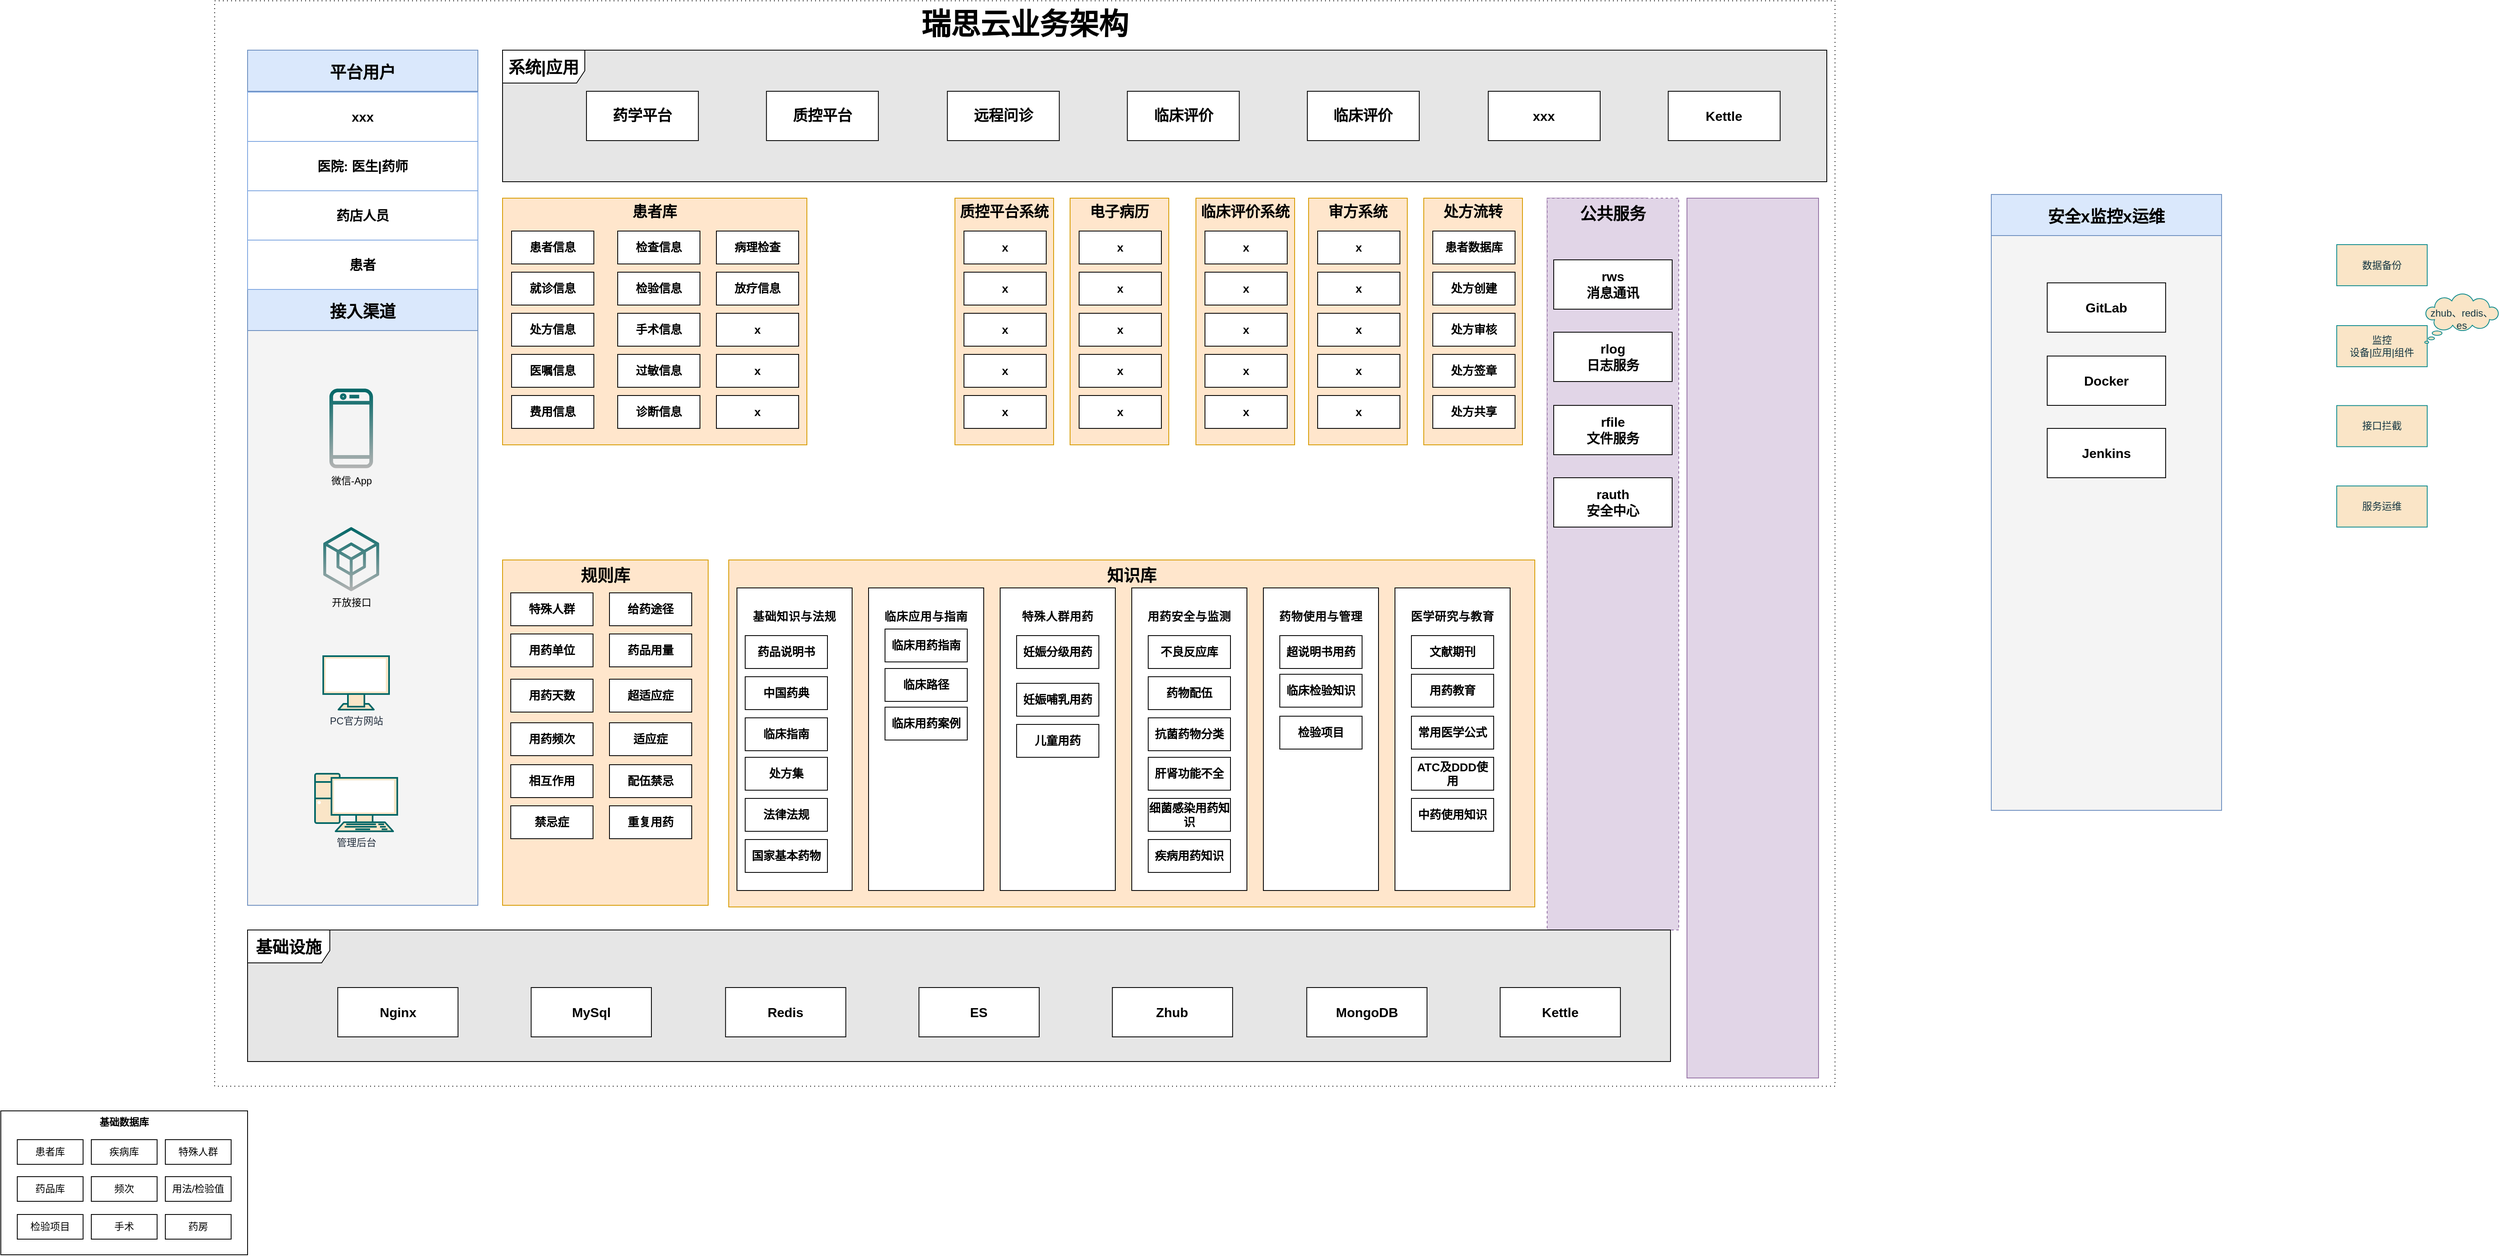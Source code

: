 <mxfile version="24.7.7">
  <diagram name="第 1 页" id="gpIHLKLEVWWJSvzPu31k">
    <mxGraphModel dx="2312" dy="768" grid="1" gridSize="10" guides="1" tooltips="1" connect="1" arrows="1" fold="1" page="1" pageScale="1" pageWidth="827" pageHeight="1169" math="0" shadow="0">
      <root>
        <mxCell id="0" />
        <mxCell id="1" parent="0" />
        <mxCell id="3K_oNV2d-IeETJ5J5liT-1" value="瑞思云业务架构" style="whiteSpace=wrap;html=1;fontSize=36;verticalAlign=top;dashed=1;dashPattern=1 4;fontStyle=1" parent="1" vertex="1">
          <mxGeometry x="-180" y="210" width="1970" height="1320" as="geometry" />
        </mxCell>
        <UserObject label="接入渠道" link="https://baidu.com" id="7oQJ4bdG35kOt4FpmPfC-34">
          <mxCell style="swimlane;fontSize=20;align=center;swimlaneFillColor=#f4f4f4;fillColor=#dae8fc;collapsible=0;startSize=50;strokeColor=#6c8ebf;fontStyle=1;container=0;" parent="1" vertex="1">
            <mxGeometry x="-140" y="561" width="280" height="749" as="geometry" />
          </mxCell>
        </UserObject>
        <mxCell id="7oQJ4bdG35kOt4FpmPfC-38" value="&lt;span style=&quot;color: rgb(35 , 47 , 62)&quot;&gt;管理后台&lt;/span&gt;" style="verticalAlign=top;verticalLabelPosition=bottom;labelPosition=center;align=center;html=1;outlineConnect=0;fillColor=#FAE5C7;strokeColor=#006666;gradientDirection=north;strokeWidth=2;shape=mxgraph.networks.pc;fontColor=#143642;" parent="7oQJ4bdG35kOt4FpmPfC-34" vertex="1">
          <mxGeometry x="82" y="589" width="100" height="70" as="geometry" />
        </mxCell>
        <mxCell id="7oQJ4bdG35kOt4FpmPfC-37" value="&lt;span style=&quot;color: rgb(35 , 47 , 62)&quot;&gt;PC官方网站&lt;/span&gt;" style="verticalAlign=top;verticalLabelPosition=bottom;labelPosition=center;align=center;html=1;outlineConnect=0;fillColor=#FAE5C7;strokeColor=#006666;gradientDirection=north;strokeWidth=2;shape=mxgraph.networks.monitor;fontColor=#143642;" parent="7oQJ4bdG35kOt4FpmPfC-34" vertex="1">
          <mxGeometry x="92" y="446" width="80" height="65" as="geometry" />
        </mxCell>
        <mxCell id="7oQJ4bdG35kOt4FpmPfC-36" value="开放接口" style="outlineConnect=0;fillColor=#006666;strokeColor=#666666;dashed=0;verticalLabelPosition=bottom;verticalAlign=top;align=center;html=1;fontSize=12;fontStyle=0;aspect=fixed;pointerEvents=1;shape=mxgraph.aws4.external_sdk;labelBackgroundColor=none;gradientColor=#b3b3b3;" parent="7oQJ4bdG35kOt4FpmPfC-34" vertex="1">
          <mxGeometry x="92" y="289" width="68" height="78" as="geometry" />
        </mxCell>
        <mxCell id="7oQJ4bdG35kOt4FpmPfC-35" value="微信-App" style="outlineConnect=0;strokeColor=#006666;fillColor=#006666;dashed=0;verticalLabelPosition=bottom;verticalAlign=top;align=center;fontSize=12;fontStyle=0;shape=mxgraph.aws4.mobile_client;labelBackgroundColor=none;html=1;gradientColor=#b3b3b3;" parent="7oQJ4bdG35kOt4FpmPfC-34" vertex="1">
          <mxGeometry x="99.5" y="119" width="53" height="100" as="geometry" />
        </mxCell>
        <mxCell id="3K_oNV2d-IeETJ5J5liT-11" value="" style="group" parent="1" vertex="1" connectable="0">
          <mxGeometry x="445" y="890" width="980" height="422" as="geometry" />
        </mxCell>
        <mxCell id="3K_oNV2d-IeETJ5J5liT-12" value="&lt;font style=&quot;font-size: 20px;&quot;&gt;知识库&lt;/font&gt;" style="whiteSpace=wrap;html=1;verticalAlign=top;fillColor=#ffe6cc;strokeColor=#d79b00;fontStyle=1;fontSize=18;" parent="3K_oNV2d-IeETJ5J5liT-11" vertex="1">
          <mxGeometry width="980" height="422" as="geometry" />
        </mxCell>
        <mxCell id="3K_oNV2d-IeETJ5J5liT-13" value="&lt;h3 style=&quot;box-sizing: inherit; color: rgb(6, 6, 7); margin-bottom: 0px; font-size: 14px; line-height: 24px; margin-top: 1.14em; font-family: -apple-system, blinkmacsystemfont, &amp;quot;Helvetica Neue&amp;quot;, helvetica, &amp;quot;segoe ui&amp;quot;, arial, roboto, &amp;quot;PingFang SC&amp;quot;, miui, &amp;quot;Hiragino Sans GB&amp;quot;, &amp;quot;Microsoft Yahei&amp;quot;, sans-serif; letter-spacing: 0.5px; text-align: start; background-color: rgb(255, 255, 255);&quot;&gt;药物使用与管理&lt;/h3&gt;" style="whiteSpace=wrap;html=1;verticalAlign=top;" parent="3K_oNV2d-IeETJ5J5liT-11" vertex="1">
          <mxGeometry x="650" y="34" width="140" height="368" as="geometry" />
        </mxCell>
        <mxCell id="3K_oNV2d-IeETJ5J5liT-14" value="&lt;h3 style=&quot;box-sizing: inherit; color: rgb(6, 6, 7); margin-bottom: 0px; font-size: 14px; line-height: 24px; margin-top: 1.14em; font-family: -apple-system, blinkmacsystemfont, &amp;quot;Helvetica Neue&amp;quot;, helvetica, &amp;quot;segoe ui&amp;quot;, arial, roboto, &amp;quot;PingFang SC&amp;quot;, miui, &amp;quot;Hiragino Sans GB&amp;quot;, &amp;quot;Microsoft Yahei&amp;quot;, sans-serif; letter-spacing: 0.5px; text-align: start; background-color: rgb(255, 255, 255);&quot;&gt;医学研究与教育&lt;/h3&gt;" style="whiteSpace=wrap;html=1;verticalAlign=top;" parent="3K_oNV2d-IeETJ5J5liT-11" vertex="1">
          <mxGeometry x="810" y="34" width="140" height="368" as="geometry" />
        </mxCell>
        <mxCell id="3K_oNV2d-IeETJ5J5liT-15" value="&lt;h3 style=&quot;box-sizing: inherit; color: rgb(6, 6, 7); margin-bottom: 0px; font-size: 14px; line-height: 24px; margin-top: 1.14em; font-family: -apple-system, blinkmacsystemfont, &amp;quot;Helvetica Neue&amp;quot;, helvetica, &amp;quot;segoe ui&amp;quot;, arial, roboto, &amp;quot;PingFang SC&amp;quot;, miui, &amp;quot;Hiragino Sans GB&amp;quot;, &amp;quot;Microsoft Yahei&amp;quot;, sans-serif; letter-spacing: 0.5px; text-align: start; background-color: rgb(255, 255, 255);&quot;&gt;用药安全与监测&lt;/h3&gt;" style="whiteSpace=wrap;html=1;verticalAlign=top;" parent="3K_oNV2d-IeETJ5J5liT-11" vertex="1">
          <mxGeometry x="490" y="34" width="140" height="368" as="geometry" />
        </mxCell>
        <mxCell id="3K_oNV2d-IeETJ5J5liT-16" value="&lt;h3 style=&quot;box-sizing: inherit; color: rgb(6, 6, 7); margin-bottom: 0px; font-size: 14px; line-height: 24px; margin-top: 1.14em; font-family: -apple-system, blinkmacsystemfont, &amp;quot;Helvetica Neue&amp;quot;, helvetica, &amp;quot;segoe ui&amp;quot;, arial, roboto, &amp;quot;PingFang SC&amp;quot;, miui, &amp;quot;Hiragino Sans GB&amp;quot;, &amp;quot;Microsoft Yahei&amp;quot;, sans-serif; letter-spacing: 0.5px; text-align: start; background-color: rgb(255, 255, 255);&quot;&gt;特殊人群用药&lt;/h3&gt;" style="whiteSpace=wrap;html=1;verticalAlign=top;" parent="3K_oNV2d-IeETJ5J5liT-11" vertex="1">
          <mxGeometry x="330" y="34" width="140" height="368" as="geometry" />
        </mxCell>
        <mxCell id="3K_oNV2d-IeETJ5J5liT-17" value="&lt;h3 style=&quot;box-sizing: inherit; color: rgb(6, 6, 7); margin-bottom: 0px; font-size: 14px; line-height: 24px; margin-top: 1.14em; font-family: -apple-system, blinkmacsystemfont, &amp;quot;Helvetica Neue&amp;quot;, helvetica, &amp;quot;segoe ui&amp;quot;, arial, roboto, &amp;quot;PingFang SC&amp;quot;, miui, &amp;quot;Hiragino Sans GB&amp;quot;, &amp;quot;Microsoft Yahei&amp;quot;, sans-serif; letter-spacing: 0.5px; text-align: start; background-color: rgb(255, 255, 255);&quot;&gt;临床应用与指南&lt;/h3&gt;" style="whiteSpace=wrap;html=1;verticalAlign=top;" parent="3K_oNV2d-IeETJ5J5liT-11" vertex="1">
          <mxGeometry x="170" y="34" width="140" height="368" as="geometry" />
        </mxCell>
        <mxCell id="3K_oNV2d-IeETJ5J5liT-18" value="&lt;h3 style=&quot;box-sizing: inherit; color: rgb(6, 6, 7); margin-bottom: 0px; font-size: 14px; line-height: 24px; margin-top: 1.14em; font-family: -apple-system, blinkmacsystemfont, &amp;quot;Helvetica Neue&amp;quot;, helvetica, &amp;quot;segoe ui&amp;quot;, arial, roboto, &amp;quot;PingFang SC&amp;quot;, miui, &amp;quot;Hiragino Sans GB&amp;quot;, &amp;quot;Microsoft Yahei&amp;quot;, sans-serif; letter-spacing: 0.5px; text-align: start; background-color: rgb(255, 255, 255);&quot;&gt;基础知识与法规&lt;/h3&gt;" style="whiteSpace=wrap;html=1;verticalAlign=top;" parent="3K_oNV2d-IeETJ5J5liT-11" vertex="1">
          <mxGeometry x="10" y="34" width="140" height="368" as="geometry" />
        </mxCell>
        <mxCell id="3K_oNV2d-IeETJ5J5liT-19" value="药品说明书" style="whiteSpace=wrap;html=1;fontStyle=1;fontSize=14;" parent="3K_oNV2d-IeETJ5J5liT-11" vertex="1">
          <mxGeometry x="20" y="92" width="100" height="40" as="geometry" />
        </mxCell>
        <mxCell id="3K_oNV2d-IeETJ5J5liT-20" value="临床用药指南" style="whiteSpace=wrap;html=1;fontStyle=1;fontSize=14;" parent="3K_oNV2d-IeETJ5J5liT-11" vertex="1">
          <mxGeometry x="190" y="84" width="100" height="40" as="geometry" />
        </mxCell>
        <mxCell id="3K_oNV2d-IeETJ5J5liT-21" value="&lt;div data-docx-has-block-data=&quot;false&quot; data-page-id=&quot;U75hdgrPCo3RmMxpjT1cg51FnG2&quot; style=&quot;font-size: 14px;&quot;&gt;&lt;div class=&quot;old-record-id-FYGXdTRgKoE5KMxUbOHcS2Pdn7e&quot; style=&quot;font-size: 14px;&quot;&gt;&lt;strong style=&quot;font-size: 14px;&quot;&gt;法律法规&lt;/strong&gt;&lt;/div&gt;&lt;/div&gt;" style="whiteSpace=wrap;html=1;fontStyle=1;fontSize=14;" parent="3K_oNV2d-IeETJ5J5liT-11" vertex="1">
          <mxGeometry x="20" y="290" width="100" height="40" as="geometry" />
        </mxCell>
        <mxCell id="3K_oNV2d-IeETJ5J5liT-22" value="&lt;div data-docx-has-block-data=&quot;false&quot; data-page-id=&quot;U75hdgrPCo3RmMxpjT1cg51FnG2&quot; style=&quot;font-size: 14px;&quot;&gt;&lt;div class=&quot;old-record-id-CLDddbItjoVo6kxUgAkcXU8XnOe&quot; style=&quot;font-size: 14px;&quot;&gt;&lt;strong style=&quot;font-size: 14px;&quot;&gt;常用医学公式&lt;/strong&gt;&lt;/div&gt;&lt;/div&gt;" style="whiteSpace=wrap;html=1;fontStyle=1;fontSize=14;" parent="3K_oNV2d-IeETJ5J5liT-11" vertex="1">
          <mxGeometry x="830" y="190" width="100" height="40" as="geometry" />
        </mxCell>
        <mxCell id="3K_oNV2d-IeETJ5J5liT-23" value="临床检验知识" style="whiteSpace=wrap;html=1;fontStyle=1;fontSize=14;" parent="3K_oNV2d-IeETJ5J5liT-11" vertex="1">
          <mxGeometry x="670" y="139" width="100" height="40" as="geometry" />
        </mxCell>
        <mxCell id="3K_oNV2d-IeETJ5J5liT-24" value="&lt;div data-docx-has-block-data=&quot;false&quot; data-page-id=&quot;U75hdgrPCo3RmMxpjT1cg51FnG2&quot; style=&quot;font-size: 14px;&quot;&gt;&lt;div class=&quot;old-record-id-EXo7dg6DLoo32ixrx4Tc7MjunOd&quot; style=&quot;font-size: 14px;&quot;&gt;&lt;strong style=&quot;font-size: 14px;&quot;&gt;抗菌药物分类&lt;/strong&gt;&lt;/div&gt;&lt;/div&gt;" style="whiteSpace=wrap;html=1;fontStyle=1;fontSize=14;" parent="3K_oNV2d-IeETJ5J5liT-11" vertex="1">
          <mxGeometry x="510" y="192" width="100" height="40" as="geometry" />
        </mxCell>
        <mxCell id="3K_oNV2d-IeETJ5J5liT-25" value="&lt;div data-docx-has-block-data=&quot;false&quot; data-page-id=&quot;U75hdgrPCo3RmMxpjT1cg51FnG2&quot; style=&quot;font-size: 14px;&quot;&gt;&lt;div class=&quot;old-record-id-D2B9dTwMGoJGDDxROYZck5bGnDc&quot; style=&quot;font-size: 14px;&quot;&gt;&lt;strong style=&quot;font-size: 14px;&quot;&gt;疾病用药知识&lt;/strong&gt;&lt;/div&gt;&lt;/div&gt;" style="whiteSpace=wrap;html=1;fontStyle=1;fontSize=14;" parent="3K_oNV2d-IeETJ5J5liT-11" vertex="1">
          <mxGeometry x="510" y="340" width="100" height="40" as="geometry" />
        </mxCell>
        <mxCell id="3K_oNV2d-IeETJ5J5liT-26" value="&lt;div data-docx-has-block-data=&quot;false&quot; data-page-id=&quot;U75hdgrPCo3RmMxpjT1cg51FnG2&quot; style=&quot;font-size: 14px;&quot;&gt;&lt;div class=&quot;old-record-id-RJVHdkrtOoJGQ8xDvC4cPjFMnng&quot; style=&quot;font-size: 14px;&quot;&gt;&lt;strong style=&quot;font-size: 14px;&quot;&gt;妊娠分级用药&lt;/strong&gt;&lt;/div&gt;&lt;/div&gt;" style="whiteSpace=wrap;html=1;fontStyle=1;fontSize=14;" parent="3K_oNV2d-IeETJ5J5liT-11" vertex="1">
          <mxGeometry x="350" y="92" width="100" height="40" as="geometry" />
        </mxCell>
        <mxCell id="3K_oNV2d-IeETJ5J5liT-27" value="&lt;div data-docx-has-block-data=&quot;false&quot; data-page-id=&quot;U75hdgrPCo3RmMxpjT1cg51FnG2&quot; style=&quot;font-size: 14px;&quot;&gt;&lt;div class=&quot;old-record-id-FYGXdTRgKoE5KMxUbOHcS2Pdn7e&quot; style=&quot;font-size: 14px;&quot;&gt;&lt;div data-docx-has-block-data=&quot;false&quot; data-page-id=&quot;U75hdgrPCo3RmMxpjT1cg51FnG2&quot; style=&quot;font-size: 14px;&quot;&gt;&lt;div class=&quot;old-record-id-RFyWdTkMNoQjnLxzmz2cja4onub&quot; style=&quot;font-size: 14px;&quot;&gt;&lt;strong style=&quot;font-size: 14px;&quot;&gt;中药使用知识&lt;/strong&gt;&lt;/div&gt;&lt;/div&gt;&lt;/div&gt;&lt;/div&gt;" style="whiteSpace=wrap;html=1;fontStyle=1;fontSize=14;" parent="3K_oNV2d-IeETJ5J5liT-11" vertex="1">
          <mxGeometry x="830" y="290" width="100" height="40" as="geometry" />
        </mxCell>
        <mxCell id="3K_oNV2d-IeETJ5J5liT-28" value="&lt;div data-docx-has-block-data=&quot;false&quot; data-page-id=&quot;U75hdgrPCo3RmMxpjT1cg51FnG2&quot; style=&quot;font-size: 14px;&quot;&gt;&lt;div class=&quot;old-record-id-CLDddbItjoVo6kxUgAkcXU8XnOe&quot; style=&quot;font-size: 14px;&quot;&gt;&lt;div data-docx-has-block-data=&quot;false&quot; data-page-id=&quot;U75hdgrPCo3RmMxpjT1cg51FnG2&quot; style=&quot;font-size: 14px;&quot;&gt;&lt;div class=&quot;old-record-id-CsDQdUX7konVqsxgs9XcECbYnS8&quot; style=&quot;font-size: 14px;&quot;&gt;&lt;strong style=&quot;font-size: 14px;&quot;&gt;细菌感染用药知识&lt;/strong&gt;&lt;/div&gt;&lt;/div&gt;&lt;/div&gt;&lt;/div&gt;" style="whiteSpace=wrap;html=1;fontStyle=1;fontSize=14;" parent="3K_oNV2d-IeETJ5J5liT-11" vertex="1">
          <mxGeometry x="510" y="290" width="100" height="40" as="geometry" />
        </mxCell>
        <mxCell id="3K_oNV2d-IeETJ5J5liT-29" value="&lt;div data-docx-has-block-data=&quot;false&quot; data-page-id=&quot;U75hdgrPCo3RmMxpjT1cg51FnG2&quot; style=&quot;font-size: 14px;&quot;&gt;&lt;div class=&quot;old-record-id-UTmzdrPZXoEd0Oxs3BUc9eYVn1b&quot; style=&quot;font-size: 14px;&quot;&gt;&lt;strong style=&quot;font-size: 14px;&quot;&gt;肝肾功能不全&lt;/strong&gt;&lt;/div&gt;&lt;/div&gt;" style="whiteSpace=wrap;html=1;fontStyle=1;fontSize=14;" parent="3K_oNV2d-IeETJ5J5liT-11" vertex="1">
          <mxGeometry x="510" y="240" width="100" height="40" as="geometry" />
        </mxCell>
        <mxCell id="3K_oNV2d-IeETJ5J5liT-30" value="&lt;div data-docx-has-block-data=&quot;false&quot; data-page-id=&quot;U75hdgrPCo3RmMxpjT1cg51FnG2&quot; style=&quot;font-size: 14px;&quot;&gt;&lt;div class=&quot;old-record-id-EXo7dg6DLoo32ixrx4Tc7MjunOd&quot; style=&quot;font-size: 14px;&quot;&gt;&lt;div data-docx-has-block-data=&quot;false&quot; data-page-id=&quot;U75hdgrPCo3RmMxpjT1cg51FnG2&quot; style=&quot;font-size: 14px;&quot;&gt;&lt;div class=&quot;old-record-id-PyWydc38roqyKWxt1x6clvcvnDh&quot; style=&quot;font-size: 14px;&quot;&gt;&lt;strong style=&quot;font-size: 14px;&quot;&gt;药物配伍&lt;/strong&gt;&lt;/div&gt;&lt;/div&gt;&lt;/div&gt;&lt;/div&gt;" style="whiteSpace=wrap;html=1;fontStyle=1;fontSize=14;" parent="3K_oNV2d-IeETJ5J5liT-11" vertex="1">
          <mxGeometry x="510" y="142" width="100" height="40" as="geometry" />
        </mxCell>
        <mxCell id="3K_oNV2d-IeETJ5J5liT-31" value="&lt;div data-docx-has-block-data=&quot;false&quot; data-page-id=&quot;U75hdgrPCo3RmMxpjT1cg51FnG2&quot; style=&quot;font-size: 14px;&quot;&gt;&lt;div class=&quot;old-record-id-KXI4dxLmWoabesxjAwXcH6y2nfO&quot; style=&quot;font-size: 14px;&quot;&gt;&lt;strong style=&quot;font-size: 14px;&quot;&gt;中国药典&lt;/strong&gt;&lt;/div&gt;&lt;/div&gt;" style="whiteSpace=wrap;html=1;fontStyle=1;fontSize=14;" parent="3K_oNV2d-IeETJ5J5liT-11" vertex="1">
          <mxGeometry x="20" y="142" width="100" height="40" as="geometry" />
        </mxCell>
        <mxCell id="3K_oNV2d-IeETJ5J5liT-32" value="&lt;div data-docx-has-block-data=&quot;false&quot; data-page-id=&quot;U75hdgrPCo3RmMxpjT1cg51FnG2&quot; style=&quot;font-size: 14px;&quot;&gt;&lt;div class=&quot;old-record-id-FYGXdTRgKoE5KMxUbOHcS2Pdn7e&quot; style=&quot;font-size: 14px;&quot;&gt;&lt;div data-docx-has-block-data=&quot;false&quot; data-page-id=&quot;U75hdgrPCo3RmMxpjT1cg51FnG2&quot; style=&quot;font-size: 14px;&quot;&gt;&lt;div class=&quot;old-record-id-KKSwd7td4oOasQx6DPScpFrDnDc&quot; style=&quot;font-size: 14px;&quot;&gt;&lt;strong style=&quot;font-size: 14px;&quot;&gt;处方集&lt;/strong&gt;&lt;/div&gt;&lt;/div&gt;&lt;/div&gt;&lt;/div&gt;" style="whiteSpace=wrap;html=1;fontStyle=1;fontSize=14;" parent="3K_oNV2d-IeETJ5J5liT-11" vertex="1">
          <mxGeometry x="20" y="240" width="100" height="40" as="geometry" />
        </mxCell>
        <mxCell id="3K_oNV2d-IeETJ5J5liT-33" value="&lt;div data-docx-has-block-data=&quot;false&quot; data-page-id=&quot;U75hdgrPCo3RmMxpjT1cg51FnG2&quot; style=&quot;font-size: 14px;&quot;&gt;&lt;div class=&quot;old-record-id-CLDddbItjoVo6kxUgAkcXU8XnOe&quot; style=&quot;font-size: 14px;&quot;&gt;&lt;div data-docx-has-block-data=&quot;false&quot; data-page-id=&quot;U75hdgrPCo3RmMxpjT1cg51FnG2&quot; style=&quot;font-size: 14px;&quot;&gt;&lt;div class=&quot;old-record-id-CizYdL75qoCFmixBCsxcFThYnwb&quot; style=&quot;font-size: 14px;&quot;&gt;&lt;strong style=&quot;font-size: 14px;&quot;&gt;文献期刊&lt;/strong&gt;&lt;/div&gt;&lt;/div&gt;&lt;/div&gt;&lt;/div&gt;" style="whiteSpace=wrap;html=1;fontStyle=1;fontSize=14;" parent="3K_oNV2d-IeETJ5J5liT-11" vertex="1">
          <mxGeometry x="830" y="92" width="100" height="40" as="geometry" />
        </mxCell>
        <mxCell id="3K_oNV2d-IeETJ5J5liT-34" value="&lt;div data-docx-has-block-data=&quot;false&quot; data-page-id=&quot;U75hdgrPCo3RmMxpjT1cg51FnG2&quot; style=&quot;font-size: 14px;&quot;&gt;&lt;div class=&quot;old-record-id-RJVHdkrtOoJGQ8xDvC4cPjFMnng&quot; style=&quot;font-size: 14px;&quot;&gt;&lt;div data-docx-has-block-data=&quot;false&quot; data-page-id=&quot;U75hdgrPCo3RmMxpjT1cg51FnG2&quot; style=&quot;font-size: 14px;&quot;&gt;&lt;div class=&quot;old-record-id-BzTIdsnTWohq5fxiD9QcLEJ9nZg&quot; style=&quot;font-size: 14px;&quot;&gt;&lt;strong style=&quot;font-size: 14px;&quot;&gt;临床指南&lt;/strong&gt;&lt;/div&gt;&lt;/div&gt;&lt;/div&gt;&lt;/div&gt;" style="whiteSpace=wrap;html=1;fontStyle=1;fontSize=14;" parent="3K_oNV2d-IeETJ5J5liT-11" vertex="1">
          <mxGeometry x="20" y="192" width="100" height="40" as="geometry" />
        </mxCell>
        <mxCell id="3K_oNV2d-IeETJ5J5liT-35" value="&lt;div data-docx-has-block-data=&quot;false&quot; data-page-id=&quot;U75hdgrPCo3RmMxpjT1cg51FnG2&quot; style=&quot;font-size: 14px;&quot;&gt;&lt;div class=&quot;old-record-id-FYGXdTRgKoE5KMxUbOHcS2Pdn7e&quot; style=&quot;font-size: 14px;&quot;&gt;&lt;div data-docx-has-block-data=&quot;false&quot; data-page-id=&quot;U75hdgrPCo3RmMxpjT1cg51FnG2&quot; style=&quot;font-size: 14px;&quot;&gt;&lt;div class=&quot;old-record-id-RFyWdTkMNoQjnLxzmz2cja4onub&quot; style=&quot;font-size: 14px;&quot;&gt;&lt;div data-docx-has-block-data=&quot;false&quot; data-page-id=&quot;U75hdgrPCo3RmMxpjT1cg51FnG2&quot; style=&quot;font-size: 14px;&quot;&gt;&lt;div class=&quot;old-record-id-EQ1PdNnlBoj7y9x2NpdcNYQenFT&quot; style=&quot;font-size: 14px;&quot;&gt;&lt;strong style=&quot;font-size: 14px;&quot;&gt;临床用药案例&lt;/strong&gt;&lt;/div&gt;&lt;/div&gt;&lt;/div&gt;&lt;/div&gt;&lt;/div&gt;&lt;/div&gt;" style="whiteSpace=wrap;html=1;fontStyle=1;fontSize=14;" parent="3K_oNV2d-IeETJ5J5liT-11" vertex="1">
          <mxGeometry x="190" y="179" width="100" height="40" as="geometry" />
        </mxCell>
        <mxCell id="3K_oNV2d-IeETJ5J5liT-36" value="&lt;div data-docx-has-block-data=&quot;false&quot; data-page-id=&quot;U75hdgrPCo3RmMxpjT1cg51FnG2&quot; style=&quot;font-size: 14px;&quot;&gt;&lt;div class=&quot;old-record-id-CLDddbItjoVo6kxUgAkcXU8XnOe&quot; style=&quot;font-size: 14px;&quot;&gt;&lt;div data-docx-has-block-data=&quot;false&quot; data-page-id=&quot;U75hdgrPCo3RmMxpjT1cg51FnG2&quot; style=&quot;font-size: 14px;&quot;&gt;&lt;div class=&quot;old-record-id-CsDQdUX7konVqsxgs9XcECbYnS8&quot; style=&quot;font-size: 14px;&quot;&gt;&lt;div data-docx-has-block-data=&quot;false&quot; data-page-id=&quot;U75hdgrPCo3RmMxpjT1cg51FnG2&quot; style=&quot;font-size: 14px;&quot;&gt;&lt;div class=&quot;old-record-id-L3pVdVWfgoNHYkxE5G3cOKlGn3b&quot; style=&quot;font-size: 14px;&quot;&gt;&lt;strong style=&quot;font-size: 14px;&quot;&gt;用药教育&lt;/strong&gt;&lt;/div&gt;&lt;/div&gt;&lt;/div&gt;&lt;/div&gt;&lt;/div&gt;&lt;/div&gt;" style="whiteSpace=wrap;html=1;fontStyle=1;fontSize=14;" parent="3K_oNV2d-IeETJ5J5liT-11" vertex="1">
          <mxGeometry x="830" y="139" width="100" height="40" as="geometry" />
        </mxCell>
        <mxCell id="3K_oNV2d-IeETJ5J5liT-37" value="&lt;div data-docx-has-block-data=&quot;false&quot; data-page-id=&quot;U75hdgrPCo3RmMxpjT1cg51FnG2&quot; style=&quot;font-size: 14px;&quot;&gt;&lt;div class=&quot;old-record-id-KXI4dxLmWoabesxjAwXcH6y2nfO&quot; style=&quot;font-size: 14px;&quot;&gt;&lt;div data-docx-has-block-data=&quot;false&quot; data-page-id=&quot;U75hdgrPCo3RmMxpjT1cg51FnG2&quot; style=&quot;font-size: 14px;&quot;&gt;&lt;div class=&quot;old-record-id-Vr8yd2VCjo98Fox9OnscHbffnFf&quot; style=&quot;font-size: 14px;&quot;&gt;&lt;strong style=&quot;font-size: 14px;&quot;&gt;妊娠哺乳用药&lt;/strong&gt;&lt;/div&gt;&lt;/div&gt;&lt;/div&gt;&lt;/div&gt;" style="whiteSpace=wrap;html=1;fontStyle=1;fontSize=14;" parent="3K_oNV2d-IeETJ5J5liT-11" vertex="1">
          <mxGeometry x="350" y="150" width="100" height="40" as="geometry" />
        </mxCell>
        <mxCell id="3K_oNV2d-IeETJ5J5liT-38" value="&lt;div data-docx-has-block-data=&quot;false&quot; data-page-id=&quot;U75hdgrPCo3RmMxpjT1cg51FnG2&quot; style=&quot;font-size: 14px;&quot;&gt;&lt;div class=&quot;old-record-id-FYGXdTRgKoE5KMxUbOHcS2Pdn7e&quot; style=&quot;font-size: 14px;&quot;&gt;&lt;div data-docx-has-block-data=&quot;false&quot; data-page-id=&quot;U75hdgrPCo3RmMxpjT1cg51FnG2&quot; style=&quot;font-size: 14px;&quot;&gt;&lt;div class=&quot;old-record-id-KKSwd7td4oOasQx6DPScpFrDnDc&quot; style=&quot;font-size: 14px;&quot;&gt;&lt;div data-docx-has-block-data=&quot;false&quot; data-page-id=&quot;U75hdgrPCo3RmMxpjT1cg51FnG2&quot; style=&quot;font-size: 14px;&quot;&gt;&lt;div class=&quot;old-record-id-ThVsdTOWCo88p9xujwbcLAaDnDh&quot; style=&quot;font-size: 14px;&quot;&gt;&lt;strong style=&quot;font-size: 14px;&quot;&gt;儿童用药&lt;/strong&gt;&lt;/div&gt;&lt;/div&gt;&lt;/div&gt;&lt;/div&gt;&lt;/div&gt;&lt;/div&gt;" style="whiteSpace=wrap;html=1;fontStyle=1;fontSize=14;" parent="3K_oNV2d-IeETJ5J5liT-11" vertex="1">
          <mxGeometry x="350" y="200" width="100" height="40" as="geometry" />
        </mxCell>
        <mxCell id="3K_oNV2d-IeETJ5J5liT-39" value="&lt;div data-docx-has-block-data=&quot;false&quot; data-page-id=&quot;U75hdgrPCo3RmMxpjT1cg51FnG2&quot; style=&quot;font-size: 14px;&quot;&gt;&lt;div class=&quot;old-record-id-CLDddbItjoVo6kxUgAkcXU8XnOe&quot; style=&quot;font-size: 14px;&quot;&gt;&lt;div data-docx-has-block-data=&quot;false&quot; data-page-id=&quot;U75hdgrPCo3RmMxpjT1cg51FnG2&quot; style=&quot;font-size: 14px;&quot;&gt;&lt;div class=&quot;old-record-id-CizYdL75qoCFmixBCsxcFThYnwb&quot; style=&quot;font-size: 14px;&quot;&gt;&lt;div data-docx-has-block-data=&quot;false&quot; data-page-id=&quot;U75hdgrPCo3RmMxpjT1cg51FnG2&quot; style=&quot;font-size: 14px;&quot;&gt;&lt;div class=&quot;old-record-id-Jqw1dTL3So8uCDxQ7eYcoqZXnee&quot; style=&quot;font-size: 14px;&quot;&gt;&lt;strong style=&quot;font-size: 14px;&quot;&gt;临床路径&lt;/strong&gt;&lt;/div&gt;&lt;/div&gt;&lt;/div&gt;&lt;/div&gt;&lt;/div&gt;&lt;/div&gt;" style="whiteSpace=wrap;html=1;fontStyle=1;fontSize=14;" parent="3K_oNV2d-IeETJ5J5liT-11" vertex="1">
          <mxGeometry x="190" y="132" width="100" height="40" as="geometry" />
        </mxCell>
        <mxCell id="3K_oNV2d-IeETJ5J5liT-40" value="&lt;div data-docx-has-block-data=&quot;false&quot; data-page-id=&quot;U75hdgrPCo3RmMxpjT1cg51FnG2&quot; style=&quot;font-size: 14px;&quot;&gt;&lt;div class=&quot;old-record-id-RJVHdkrtOoJGQ8xDvC4cPjFMnng&quot; style=&quot;font-size: 14px;&quot;&gt;&lt;div data-docx-has-block-data=&quot;false&quot; data-page-id=&quot;U75hdgrPCo3RmMxpjT1cg51FnG2&quot; style=&quot;font-size: 14px;&quot;&gt;&lt;div class=&quot;old-record-id-BzTIdsnTWohq5fxiD9QcLEJ9nZg&quot; style=&quot;font-size: 14px;&quot;&gt;&lt;div data-docx-has-block-data=&quot;false&quot; data-page-id=&quot;U75hdgrPCo3RmMxpjT1cg51FnG2&quot; style=&quot;font-size: 14px;&quot;&gt;&lt;div class=&quot;old-record-id-FvERd9oAhod6VnxGUknceArOngf&quot; style=&quot;font-size: 14px;&quot;&gt;&lt;strong style=&quot;font-size: 14px;&quot;&gt;不良反应库&lt;/strong&gt;&lt;/div&gt;&lt;/div&gt;&lt;/div&gt;&lt;/div&gt;&lt;/div&gt;&lt;/div&gt;" style="whiteSpace=wrap;html=1;fontStyle=1;fontSize=14;" parent="3K_oNV2d-IeETJ5J5liT-11" vertex="1">
          <mxGeometry x="510" y="92" width="100" height="40" as="geometry" />
        </mxCell>
        <mxCell id="3K_oNV2d-IeETJ5J5liT-41" value="&lt;div data-docx-has-block-data=&quot;false&quot; data-page-id=&quot;U75hdgrPCo3RmMxpjT1cg51FnG2&quot; style=&quot;font-size: 14px;&quot;&gt;&lt;div class=&quot;old-record-id-FYGXdTRgKoE5KMxUbOHcS2Pdn7e&quot; style=&quot;font-size: 14px;&quot;&gt;&lt;div data-docx-has-block-data=&quot;false&quot; data-page-id=&quot;U75hdgrPCo3RmMxpjT1cg51FnG2&quot; style=&quot;font-size: 14px;&quot;&gt;&lt;div class=&quot;old-record-id-RFyWdTkMNoQjnLxzmz2cja4onub&quot; style=&quot;font-size: 14px;&quot;&gt;&lt;div data-docx-has-block-data=&quot;false&quot; data-page-id=&quot;U75hdgrPCo3RmMxpjT1cg51FnG2&quot; style=&quot;font-size: 14px;&quot;&gt;&lt;div class=&quot;old-record-id-EQ1PdNnlBoj7y9x2NpdcNYQenFT&quot; style=&quot;font-size: 14px;&quot;&gt;&lt;div data-docx-has-block-data=&quot;false&quot; data-page-id=&quot;U75hdgrPCo3RmMxpjT1cg51FnG2&quot; style=&quot;font-size: 14px;&quot;&gt;&lt;div class=&quot;old-record-id-MQgQdzc3RoXue9xhy1pcUUHrnmc&quot; style=&quot;font-size: 14px;&quot;&gt;&lt;strong style=&quot;font-size: 14px;&quot;&gt;国家基本药物&lt;/strong&gt;&lt;/div&gt;&lt;/div&gt;&lt;/div&gt;&lt;/div&gt;&lt;/div&gt;&lt;/div&gt;&lt;/div&gt;&lt;/div&gt;" style="whiteSpace=wrap;html=1;fontStyle=1;fontSize=14;" parent="3K_oNV2d-IeETJ5J5liT-11" vertex="1">
          <mxGeometry x="20" y="340" width="100" height="40" as="geometry" />
        </mxCell>
        <mxCell id="3K_oNV2d-IeETJ5J5liT-42" value="&lt;div data-docx-has-block-data=&quot;false&quot; data-page-id=&quot;U75hdgrPCo3RmMxpjT1cg51FnG2&quot; style=&quot;font-size: 14px;&quot;&gt;&lt;div class=&quot;old-record-id-CLDddbItjoVo6kxUgAkcXU8XnOe&quot; style=&quot;font-size: 14px;&quot;&gt;&lt;div data-docx-has-block-data=&quot;false&quot; data-page-id=&quot;U75hdgrPCo3RmMxpjT1cg51FnG2&quot; style=&quot;font-size: 14px;&quot;&gt;&lt;div class=&quot;old-record-id-CsDQdUX7konVqsxgs9XcECbYnS8&quot; style=&quot;font-size: 14px;&quot;&gt;&lt;div data-docx-has-block-data=&quot;false&quot; data-page-id=&quot;U75hdgrPCo3RmMxpjT1cg51FnG2&quot; style=&quot;font-size: 14px;&quot;&gt;&lt;div class=&quot;old-record-id-L3pVdVWfgoNHYkxE5G3cOKlGn3b&quot; style=&quot;font-size: 14px;&quot;&gt;&lt;div data-docx-has-block-data=&quot;false&quot; data-page-id=&quot;U75hdgrPCo3RmMxpjT1cg51FnG2&quot; style=&quot;font-size: 14px;&quot;&gt;&lt;div class=&quot;old-record-id-RfWPd7aTcoSYTlxF6DScY4RhnGd&quot; style=&quot;font-size: 14px;&quot;&gt;&lt;strong style=&quot;font-size: 14px;&quot;&gt;超说明书用药&lt;/strong&gt;&lt;/div&gt;&lt;/div&gt;&lt;/div&gt;&lt;/div&gt;&lt;/div&gt;&lt;/div&gt;&lt;/div&gt;&lt;/div&gt;" style="whiteSpace=wrap;html=1;fontStyle=1;fontSize=14;" parent="3K_oNV2d-IeETJ5J5liT-11" vertex="1">
          <mxGeometry x="670" y="92" width="100" height="40" as="geometry" />
        </mxCell>
        <mxCell id="3K_oNV2d-IeETJ5J5liT-43" value="&lt;div data-docx-has-block-data=&quot;false&quot; data-page-id=&quot;U75hdgrPCo3RmMxpjT1cg51FnG2&quot; style=&quot;font-size: 14px;&quot;&gt;&lt;div class=&quot;old-record-id-KXI4dxLmWoabesxjAwXcH6y2nfO&quot; style=&quot;font-size: 14px;&quot;&gt;&lt;div data-docx-has-block-data=&quot;false&quot; data-page-id=&quot;U75hdgrPCo3RmMxpjT1cg51FnG2&quot; style=&quot;font-size: 14px;&quot;&gt;&lt;div class=&quot;old-record-id-Vr8yd2VCjo98Fox9OnscHbffnFf&quot; style=&quot;font-size: 14px;&quot;&gt;&lt;div data-docx-has-block-data=&quot;false&quot; data-page-id=&quot;U75hdgrPCo3RmMxpjT1cg51FnG2&quot; style=&quot;font-size: 14px;&quot;&gt;&lt;div class=&quot;old-record-id-IcgGdFW1co3PsGxoAPUcII9Tnwh&quot; style=&quot;font-size: 14px;&quot;&gt;&lt;strong style=&quot;font-size: 14px;&quot;&gt;ATC及&lt;/strong&gt;&lt;strong style=&quot;font-size: 14px;&quot;&gt;DDD&lt;/strong&gt;&lt;strong style=&quot;font-size: 14px;&quot;&gt;使用&lt;/strong&gt;&lt;/div&gt;&lt;/div&gt;&lt;/div&gt;&lt;/div&gt;&lt;/div&gt;&lt;/div&gt;" style="whiteSpace=wrap;html=1;fontStyle=1;fontSize=14;" parent="3K_oNV2d-IeETJ5J5liT-11" vertex="1">
          <mxGeometry x="830" y="240" width="100" height="40" as="geometry" />
        </mxCell>
        <mxCell id="3K_oNV2d-IeETJ5J5liT-44" value="&lt;div data-docx-has-block-data=&quot;false&quot; data-page-id=&quot;U75hdgrPCo3RmMxpjT1cg51FnG2&quot; style=&quot;font-size: 14px;&quot;&gt;&lt;div class=&quot;old-record-id-FYGXdTRgKoE5KMxUbOHcS2Pdn7e&quot; style=&quot;font-size: 14px;&quot;&gt;&lt;div data-docx-has-block-data=&quot;false&quot; data-page-id=&quot;U75hdgrPCo3RmMxpjT1cg51FnG2&quot; style=&quot;font-size: 14px;&quot;&gt;&lt;div class=&quot;old-record-id-KKSwd7td4oOasQx6DPScpFrDnDc&quot; style=&quot;font-size: 14px;&quot;&gt;&lt;div data-docx-has-block-data=&quot;false&quot; data-page-id=&quot;U75hdgrPCo3RmMxpjT1cg51FnG2&quot; style=&quot;font-size: 14px;&quot;&gt;&lt;div class=&quot;old-record-id-ThVsdTOWCo88p9xujwbcLAaDnDh&quot; style=&quot;font-size: 14px;&quot;&gt;&lt;div data-docx-has-block-data=&quot;false&quot; data-page-id=&quot;U75hdgrPCo3RmMxpjT1cg51FnG2&quot; style=&quot;font-size: 14px;&quot;&gt;&lt;div class=&quot;old-record-id-XLVdde7uMorNxIxMQQQcuS5Pnof&quot; style=&quot;font-size: 14px;&quot;&gt;&lt;strong style=&quot;font-size: 14px;&quot;&gt;检验项目&lt;/strong&gt;&lt;/div&gt;&lt;/div&gt;&lt;/div&gt;&lt;/div&gt;&lt;/div&gt;&lt;/div&gt;&lt;/div&gt;&lt;/div&gt;" style="whiteSpace=wrap;html=1;fontStyle=1;fontSize=14;" parent="3K_oNV2d-IeETJ5J5liT-11" vertex="1">
          <mxGeometry x="670" y="190" width="100" height="40" as="geometry" />
        </mxCell>
        <mxCell id="3K_oNV2d-IeETJ5J5liT-45" value="" style="group;fillColor=#e1d5e7;strokeColor=#9673a6;fontStyle=0;container=0;" parent="1" vertex="1" connectable="0">
          <mxGeometry x="1440" y="450" width="120" height="830" as="geometry" />
        </mxCell>
        <mxCell id="3K_oNV2d-IeETJ5J5liT-46" value="" style="group;fillColor=#e1d5e7;strokeColor=#9673a6;fontSize=18;fontStyle=0;align=center;container=0;" parent="1" vertex="1" connectable="0">
          <mxGeometry x="1610" y="450" width="160" height="1070" as="geometry" />
        </mxCell>
        <mxCell id="3K_oNV2d-IeETJ5J5liT-47" value="" style="group" parent="1" vertex="1" connectable="0">
          <mxGeometry x="170" y="890" width="250" height="420" as="geometry" />
        </mxCell>
        <mxCell id="3K_oNV2d-IeETJ5J5liT-48" value="&lt;font style=&quot;font-size: 20px;&quot;&gt;规则库&lt;/font&gt;" style="whiteSpace=wrap;html=1;verticalAlign=top;fillColor=#ffe6cc;strokeColor=#d79b00;fontStyle=1" parent="3K_oNV2d-IeETJ5J5liT-47" vertex="1">
          <mxGeometry width="250" height="420" as="geometry" />
        </mxCell>
        <mxCell id="3K_oNV2d-IeETJ5J5liT-49" value="特殊人群" style="whiteSpace=wrap;html=1;fontStyle=1;fontSize=14;" parent="3K_oNV2d-IeETJ5J5liT-47" vertex="1">
          <mxGeometry x="10" y="40" width="100" height="40" as="geometry" />
        </mxCell>
        <mxCell id="3K_oNV2d-IeETJ5J5liT-50" value="用药单位" style="whiteSpace=wrap;html=1;fontStyle=1;fontSize=14;" parent="3K_oNV2d-IeETJ5J5liT-47" vertex="1">
          <mxGeometry x="10" y="90" width="100" height="40" as="geometry" />
        </mxCell>
        <mxCell id="3K_oNV2d-IeETJ5J5liT-51" value="用药天数" style="whiteSpace=wrap;html=1;fontStyle=1;fontSize=14;" parent="3K_oNV2d-IeETJ5J5liT-47" vertex="1">
          <mxGeometry x="10" y="145" width="100" height="40" as="geometry" />
        </mxCell>
        <mxCell id="3K_oNV2d-IeETJ5J5liT-52" value="用药频次" style="whiteSpace=wrap;html=1;fontStyle=1;fontSize=14;" parent="3K_oNV2d-IeETJ5J5liT-47" vertex="1">
          <mxGeometry x="10" y="198" width="100" height="40" as="geometry" />
        </mxCell>
        <mxCell id="3K_oNV2d-IeETJ5J5liT-53" value="相互作用" style="whiteSpace=wrap;html=1;fontStyle=1;fontSize=14;" parent="3K_oNV2d-IeETJ5J5liT-47" vertex="1">
          <mxGeometry x="10" y="249" width="100" height="40" as="geometry" />
        </mxCell>
        <mxCell id="3K_oNV2d-IeETJ5J5liT-54" value="禁忌症" style="whiteSpace=wrap;html=1;fontStyle=1;fontSize=14;" parent="3K_oNV2d-IeETJ5J5liT-47" vertex="1">
          <mxGeometry x="10" y="299" width="100" height="40" as="geometry" />
        </mxCell>
        <mxCell id="3K_oNV2d-IeETJ5J5liT-55" value="给药途径" style="whiteSpace=wrap;html=1;fontStyle=1;fontSize=14;" parent="3K_oNV2d-IeETJ5J5liT-47" vertex="1">
          <mxGeometry x="130" y="40" width="100" height="40" as="geometry" />
        </mxCell>
        <mxCell id="3K_oNV2d-IeETJ5J5liT-56" value="药品用量" style="whiteSpace=wrap;html=1;fontStyle=1;fontSize=14;" parent="3K_oNV2d-IeETJ5J5liT-47" vertex="1">
          <mxGeometry x="130" y="90" width="100" height="40" as="geometry" />
        </mxCell>
        <mxCell id="3K_oNV2d-IeETJ5J5liT-57" value="超适应症" style="whiteSpace=wrap;html=1;fontStyle=1;fontSize=14;" parent="3K_oNV2d-IeETJ5J5liT-47" vertex="1">
          <mxGeometry x="130" y="145" width="100" height="40" as="geometry" />
        </mxCell>
        <mxCell id="3K_oNV2d-IeETJ5J5liT-58" value="适应症" style="whiteSpace=wrap;html=1;fontStyle=1;fontSize=14;" parent="3K_oNV2d-IeETJ5J5liT-47" vertex="1">
          <mxGeometry x="130" y="198" width="100" height="40" as="geometry" />
        </mxCell>
        <mxCell id="3K_oNV2d-IeETJ5J5liT-59" value="配伍禁忌" style="whiteSpace=wrap;html=1;fontStyle=1;fontSize=14;" parent="3K_oNV2d-IeETJ5J5liT-47" vertex="1">
          <mxGeometry x="130" y="249" width="100" height="40" as="geometry" />
        </mxCell>
        <mxCell id="3K_oNV2d-IeETJ5J5liT-60" value="重复用药" style="whiteSpace=wrap;html=1;fontStyle=1;fontSize=14;" parent="3K_oNV2d-IeETJ5J5liT-47" vertex="1">
          <mxGeometry x="130" y="299" width="100" height="40" as="geometry" />
        </mxCell>
        <mxCell id="3K_oNV2d-IeETJ5J5liT-70" value="&lt;font style=&quot;font-size: 20px;&quot;&gt;公共服务&lt;/font&gt;" style="whiteSpace=wrap;html=1;dashed=1;verticalAlign=top;align=center;fillColor=#e1d5e7;strokeColor=#9673a6;fontSize=18;fontStyle=1" parent="1" vertex="1">
          <mxGeometry x="1440" y="450" width="160" height="890" as="geometry" />
        </mxCell>
        <mxCell id="3K_oNV2d-IeETJ5J5liT-71" value="rws&lt;br style=&quot;font-size: 16px;&quot;&gt;消息通讯" style="whiteSpace=wrap;html=1;fontStyle=1;fontSize=16;" parent="1" vertex="1">
          <mxGeometry x="1448" y="525" width="144" height="60" as="geometry" />
        </mxCell>
        <mxCell id="3K_oNV2d-IeETJ5J5liT-72" value="rlog&lt;br style=&quot;font-size: 16px;&quot;&gt;日志服务" style="whiteSpace=wrap;html=1;fontStyle=1;fontSize=16;" parent="1" vertex="1">
          <mxGeometry x="1448" y="613" width="144" height="60" as="geometry" />
        </mxCell>
        <mxCell id="3K_oNV2d-IeETJ5J5liT-73" value="rfile&lt;br style=&quot;font-size: 16px;&quot;&gt;文件服务" style="whiteSpace=wrap;html=1;fontStyle=1;fontSize=16;" parent="1" vertex="1">
          <mxGeometry x="1448" y="702" width="144" height="60" as="geometry" />
        </mxCell>
        <mxCell id="3K_oNV2d-IeETJ5J5liT-74" value="rauth&lt;br style=&quot;font-size: 16px;&quot;&gt;安全中心" style="whiteSpace=wrap;html=1;fontStyle=1;fontSize=16;" parent="1" vertex="1">
          <mxGeometry x="1448" y="790" width="144" height="60" as="geometry" />
        </mxCell>
        <mxCell id="3K_oNV2d-IeETJ5J5liT-75" value="" style="group" parent="1" vertex="1" connectable="0">
          <mxGeometry x="1290" y="450" width="120" height="300" as="geometry" />
        </mxCell>
        <mxCell id="3K_oNV2d-IeETJ5J5liT-76" value="&lt;font style=&quot;font-size: 18px;&quot;&gt;处方流转&lt;/font&gt;" style="whiteSpace=wrap;html=1;verticalAlign=top;fontStyle=1;fillColor=#ffe6cc;strokeColor=#d79b00;" parent="3K_oNV2d-IeETJ5J5liT-75" vertex="1">
          <mxGeometry width="120" height="300" as="geometry" />
        </mxCell>
        <mxCell id="3K_oNV2d-IeETJ5J5liT-77" value="患者数据库" style="whiteSpace=wrap;html=1;fontSize=14;fontStyle=1" parent="3K_oNV2d-IeETJ5J5liT-75" vertex="1">
          <mxGeometry x="11" y="40" width="100" height="40" as="geometry" />
        </mxCell>
        <mxCell id="3K_oNV2d-IeETJ5J5liT-78" value="处方创建" style="whiteSpace=wrap;html=1;fontSize=14;fontStyle=1" parent="3K_oNV2d-IeETJ5J5liT-75" vertex="1">
          <mxGeometry x="11" y="90" width="100" height="40" as="geometry" />
        </mxCell>
        <mxCell id="3K_oNV2d-IeETJ5J5liT-79" value="处方签章" style="whiteSpace=wrap;html=1;fontSize=14;fontStyle=1" parent="3K_oNV2d-IeETJ5J5liT-75" vertex="1">
          <mxGeometry x="11" y="190" width="100" height="40" as="geometry" />
        </mxCell>
        <mxCell id="3K_oNV2d-IeETJ5J5liT-80" value="处方审核" style="whiteSpace=wrap;html=1;fontSize=14;fontStyle=1" parent="3K_oNV2d-IeETJ5J5liT-75" vertex="1">
          <mxGeometry x="11" y="140" width="100" height="40" as="geometry" />
        </mxCell>
        <mxCell id="3K_oNV2d-IeETJ5J5liT-81" value="处方共享" style="whiteSpace=wrap;html=1;fontSize=14;fontStyle=1" parent="3K_oNV2d-IeETJ5J5liT-75" vertex="1">
          <mxGeometry x="11" y="240" width="100" height="40" as="geometry" />
        </mxCell>
        <mxCell id="3K_oNV2d-IeETJ5J5liT-87" value="" style="group" parent="1" vertex="1" connectable="0">
          <mxGeometry x="1150" y="450" width="120" height="300" as="geometry" />
        </mxCell>
        <mxCell id="3K_oNV2d-IeETJ5J5liT-88" value="&lt;span style=&quot;font-size: 18px;&quot;&gt;审方系统&lt;/span&gt;" style="whiteSpace=wrap;html=1;verticalAlign=top;fontStyle=1;fillColor=#ffe6cc;strokeColor=#d79b00;" parent="3K_oNV2d-IeETJ5J5liT-87" vertex="1">
          <mxGeometry width="120" height="300" as="geometry" />
        </mxCell>
        <mxCell id="3K_oNV2d-IeETJ5J5liT-89" value="x" style="whiteSpace=wrap;html=1;fontSize=14;fontStyle=1" parent="3K_oNV2d-IeETJ5J5liT-87" vertex="1">
          <mxGeometry x="11" y="40" width="100" height="40" as="geometry" />
        </mxCell>
        <mxCell id="3K_oNV2d-IeETJ5J5liT-90" value="x" style="whiteSpace=wrap;html=1;fontSize=14;fontStyle=1" parent="3K_oNV2d-IeETJ5J5liT-87" vertex="1">
          <mxGeometry x="11" y="90" width="100" height="40" as="geometry" />
        </mxCell>
        <mxCell id="3K_oNV2d-IeETJ5J5liT-91" value="x" style="whiteSpace=wrap;html=1;fontSize=14;fontStyle=1" parent="3K_oNV2d-IeETJ5J5liT-87" vertex="1">
          <mxGeometry x="11" y="190" width="100" height="40" as="geometry" />
        </mxCell>
        <mxCell id="3K_oNV2d-IeETJ5J5liT-92" value="x" style="whiteSpace=wrap;html=1;fontSize=14;fontStyle=1" parent="3K_oNV2d-IeETJ5J5liT-87" vertex="1">
          <mxGeometry x="11" y="140" width="100" height="40" as="geometry" />
        </mxCell>
        <mxCell id="3K_oNV2d-IeETJ5J5liT-93" value="x" style="whiteSpace=wrap;html=1;fontSize=14;fontStyle=1" parent="3K_oNV2d-IeETJ5J5liT-87" vertex="1">
          <mxGeometry x="11" y="240" width="100" height="40" as="geometry" />
        </mxCell>
        <mxCell id="3K_oNV2d-IeETJ5J5liT-94" value="" style="group" parent="1" vertex="1" connectable="0">
          <mxGeometry x="860" y="450" width="120" height="300" as="geometry" />
        </mxCell>
        <mxCell id="3K_oNV2d-IeETJ5J5liT-95" value="&lt;span style=&quot;font-size: 18px;&quot;&gt;电子病历&lt;/span&gt;" style="whiteSpace=wrap;html=1;verticalAlign=top;fontStyle=1;fillColor=#ffe6cc;strokeColor=#d79b00;" parent="3K_oNV2d-IeETJ5J5liT-94" vertex="1">
          <mxGeometry width="120" height="300" as="geometry" />
        </mxCell>
        <mxCell id="3K_oNV2d-IeETJ5J5liT-96" value="x" style="whiteSpace=wrap;html=1;fontSize=14;fontStyle=1" parent="3K_oNV2d-IeETJ5J5liT-94" vertex="1">
          <mxGeometry x="11" y="40" width="100" height="40" as="geometry" />
        </mxCell>
        <mxCell id="3K_oNV2d-IeETJ5J5liT-97" value="x" style="whiteSpace=wrap;html=1;fontSize=14;fontStyle=1" parent="3K_oNV2d-IeETJ5J5liT-94" vertex="1">
          <mxGeometry x="11" y="90" width="100" height="40" as="geometry" />
        </mxCell>
        <mxCell id="3K_oNV2d-IeETJ5J5liT-98" value="x" style="whiteSpace=wrap;html=1;fontSize=14;fontStyle=1" parent="3K_oNV2d-IeETJ5J5liT-94" vertex="1">
          <mxGeometry x="11" y="190" width="100" height="40" as="geometry" />
        </mxCell>
        <mxCell id="3K_oNV2d-IeETJ5J5liT-99" value="x" style="whiteSpace=wrap;html=1;fontSize=14;fontStyle=1" parent="3K_oNV2d-IeETJ5J5liT-94" vertex="1">
          <mxGeometry x="11" y="140" width="100" height="40" as="geometry" />
        </mxCell>
        <mxCell id="3K_oNV2d-IeETJ5J5liT-100" value="x" style="whiteSpace=wrap;html=1;fontSize=14;fontStyle=1" parent="3K_oNV2d-IeETJ5J5liT-94" vertex="1">
          <mxGeometry x="11" y="240" width="100" height="40" as="geometry" />
        </mxCell>
        <UserObject label="基础数据库" id="3K_oNV2d-IeETJ5J5liT-101">
          <mxCell style="whiteSpace=wrap;html=1;fontStyle=1;verticalAlign=top;movable=1;resizable=1;rotatable=1;deletable=1;editable=1;locked=0;connectable=1;container=0;" parent="1" vertex="1">
            <mxGeometry x="-440" y="1560" width="300" height="175" as="geometry" />
          </mxCell>
        </UserObject>
        <UserObject label="药品库" id="3K_oNV2d-IeETJ5J5liT-102">
          <mxCell style="whiteSpace=wrap;html=1;movable=1;resizable=1;rotatable=1;deletable=1;editable=1;locked=0;connectable=1;container=0;" parent="1" vertex="1">
            <mxGeometry x="-420" y="1640" width="80" height="30" as="geometry" />
          </mxCell>
        </UserObject>
        <UserObject label="频次" id="3K_oNV2d-IeETJ5J5liT-103">
          <mxCell style="whiteSpace=wrap;html=1;movable=1;resizable=1;rotatable=1;deletable=1;editable=1;locked=0;connectable=1;container=0;" parent="1" vertex="1">
            <mxGeometry x="-330" y="1640" width="80" height="30" as="geometry" />
          </mxCell>
        </UserObject>
        <UserObject label="用法/检验值" id="3K_oNV2d-IeETJ5J5liT-104">
          <mxCell style="whiteSpace=wrap;html=1;movable=1;resizable=1;rotatable=1;deletable=1;editable=1;locked=0;connectable=1;container=0;" parent="1" vertex="1">
            <mxGeometry x="-240" y="1640" width="80" height="30" as="geometry" />
          </mxCell>
        </UserObject>
        <UserObject label="检验项目" id="3K_oNV2d-IeETJ5J5liT-105">
          <mxCell style="whiteSpace=wrap;html=1;movable=1;resizable=1;rotatable=1;deletable=1;editable=1;locked=0;connectable=1;container=0;" parent="1" vertex="1">
            <mxGeometry x="-420" y="1686" width="80" height="30" as="geometry" />
          </mxCell>
        </UserObject>
        <UserObject label="手术" id="3K_oNV2d-IeETJ5J5liT-106">
          <mxCell style="whiteSpace=wrap;html=1;movable=1;resizable=1;rotatable=1;deletable=1;editable=1;locked=0;connectable=1;container=0;" parent="1" vertex="1">
            <mxGeometry x="-330" y="1686" width="80" height="30" as="geometry" />
          </mxCell>
        </UserObject>
        <UserObject label="药房" id="3K_oNV2d-IeETJ5J5liT-107">
          <mxCell style="whiteSpace=wrap;html=1;movable=1;resizable=1;rotatable=1;deletable=1;editable=1;locked=0;connectable=1;container=0;" parent="1" vertex="1">
            <mxGeometry x="-240" y="1686" width="80" height="30" as="geometry" />
          </mxCell>
        </UserObject>
        <UserObject label="患者库" id="3K_oNV2d-IeETJ5J5liT-108">
          <mxCell style="whiteSpace=wrap;html=1;movable=1;resizable=1;rotatable=1;deletable=1;editable=1;locked=0;connectable=1;container=0;" parent="1" vertex="1">
            <mxGeometry x="-420" y="1595" width="80" height="30" as="geometry" />
          </mxCell>
        </UserObject>
        <UserObject label="疾病库" id="3K_oNV2d-IeETJ5J5liT-109">
          <mxCell style="whiteSpace=wrap;html=1;movable=1;resizable=1;rotatable=1;deletable=1;editable=1;locked=0;connectable=1;container=0;" parent="1" vertex="1">
            <mxGeometry x="-330" y="1595" width="80" height="30" as="geometry" />
          </mxCell>
        </UserObject>
        <UserObject label="特殊人群" id="3K_oNV2d-IeETJ5J5liT-110">
          <mxCell style="whiteSpace=wrap;html=1;movable=1;resizable=1;rotatable=1;deletable=1;editable=1;locked=0;connectable=1;container=0;" parent="1" vertex="1">
            <mxGeometry x="-240" y="1595" width="80" height="30" as="geometry" />
          </mxCell>
        </UserObject>
        <mxCell id="3K_oNV2d-IeETJ5J5liT-111" value="" style="group" parent="1" vertex="1" connectable="0">
          <mxGeometry x="720" y="450" width="120" height="300" as="geometry" />
        </mxCell>
        <mxCell id="3K_oNV2d-IeETJ5J5liT-112" value="&lt;span style=&quot;font-size: 18px;&quot;&gt;质控平台系统&lt;/span&gt;" style="whiteSpace=wrap;html=1;verticalAlign=top;fontStyle=1;fillColor=#ffe6cc;strokeColor=#d79b00;" parent="3K_oNV2d-IeETJ5J5liT-111" vertex="1">
          <mxGeometry width="120" height="300" as="geometry" />
        </mxCell>
        <mxCell id="3K_oNV2d-IeETJ5J5liT-113" value="x" style="whiteSpace=wrap;html=1;fontSize=14;fontStyle=1" parent="3K_oNV2d-IeETJ5J5liT-111" vertex="1">
          <mxGeometry x="11" y="40" width="100" height="40" as="geometry" />
        </mxCell>
        <mxCell id="3K_oNV2d-IeETJ5J5liT-114" value="x" style="whiteSpace=wrap;html=1;fontSize=14;fontStyle=1" parent="3K_oNV2d-IeETJ5J5liT-111" vertex="1">
          <mxGeometry x="11" y="90" width="100" height="40" as="geometry" />
        </mxCell>
        <mxCell id="3K_oNV2d-IeETJ5J5liT-115" value="x" style="whiteSpace=wrap;html=1;fontSize=14;fontStyle=1" parent="3K_oNV2d-IeETJ5J5liT-111" vertex="1">
          <mxGeometry x="11" y="190" width="100" height="40" as="geometry" />
        </mxCell>
        <mxCell id="3K_oNV2d-IeETJ5J5liT-116" value="x" style="whiteSpace=wrap;html=1;fontSize=14;fontStyle=1" parent="3K_oNV2d-IeETJ5J5liT-111" vertex="1">
          <mxGeometry x="11" y="140" width="100" height="40" as="geometry" />
        </mxCell>
        <mxCell id="3K_oNV2d-IeETJ5J5liT-117" value="x" style="whiteSpace=wrap;html=1;fontSize=14;fontStyle=1" parent="3K_oNV2d-IeETJ5J5liT-111" vertex="1">
          <mxGeometry x="11" y="240" width="100" height="40" as="geometry" />
        </mxCell>
        <mxCell id="3K_oNV2d-IeETJ5J5liT-118" value="" style="group" parent="1" vertex="1" connectable="0">
          <mxGeometry x="1013" y="450" width="120" height="300" as="geometry" />
        </mxCell>
        <mxCell id="3K_oNV2d-IeETJ5J5liT-119" value="&lt;span style=&quot;font-size: 18px;&quot;&gt;临床评价系统&lt;/span&gt;" style="whiteSpace=wrap;html=1;verticalAlign=top;fontStyle=1;fillColor=#ffe6cc;strokeColor=#d79b00;" parent="3K_oNV2d-IeETJ5J5liT-118" vertex="1">
          <mxGeometry width="120" height="300" as="geometry" />
        </mxCell>
        <mxCell id="3K_oNV2d-IeETJ5J5liT-120" value="x" style="whiteSpace=wrap;html=1;fontSize=14;fontStyle=1" parent="3K_oNV2d-IeETJ5J5liT-118" vertex="1">
          <mxGeometry x="11" y="40" width="100" height="40" as="geometry" />
        </mxCell>
        <mxCell id="3K_oNV2d-IeETJ5J5liT-121" value="x" style="whiteSpace=wrap;html=1;fontSize=14;fontStyle=1" parent="3K_oNV2d-IeETJ5J5liT-118" vertex="1">
          <mxGeometry x="11" y="90" width="100" height="40" as="geometry" />
        </mxCell>
        <mxCell id="3K_oNV2d-IeETJ5J5liT-122" value="x" style="whiteSpace=wrap;html=1;fontSize=14;fontStyle=1" parent="3K_oNV2d-IeETJ5J5liT-118" vertex="1">
          <mxGeometry x="11" y="190" width="100" height="40" as="geometry" />
        </mxCell>
        <mxCell id="3K_oNV2d-IeETJ5J5liT-123" value="x" style="whiteSpace=wrap;html=1;fontSize=14;fontStyle=1" parent="3K_oNV2d-IeETJ5J5liT-118" vertex="1">
          <mxGeometry x="11" y="140" width="100" height="40" as="geometry" />
        </mxCell>
        <mxCell id="3K_oNV2d-IeETJ5J5liT-124" value="x" style="whiteSpace=wrap;html=1;fontSize=14;fontStyle=1" parent="3K_oNV2d-IeETJ5J5liT-118" vertex="1">
          <mxGeometry x="11" y="240" width="100" height="40" as="geometry" />
        </mxCell>
        <mxCell id="3K_oNV2d-IeETJ5J5liT-125" value="" style="group" parent="1" vertex="1" connectable="0">
          <mxGeometry x="170" y="450" width="370" height="300" as="geometry" />
        </mxCell>
        <mxCell id="3K_oNV2d-IeETJ5J5liT-126" value="&lt;span style=&quot;font-size: 18px;&quot;&gt;患者库&lt;/span&gt;" style="whiteSpace=wrap;html=1;verticalAlign=top;fontStyle=1;fillColor=#ffe6cc;strokeColor=#d79b00;" parent="3K_oNV2d-IeETJ5J5liT-125" vertex="1">
          <mxGeometry width="370" height="300" as="geometry" />
        </mxCell>
        <mxCell id="3K_oNV2d-IeETJ5J5liT-127" value="患者信息" style="whiteSpace=wrap;html=1;fontSize=14;fontStyle=1" parent="3K_oNV2d-IeETJ5J5liT-125" vertex="1">
          <mxGeometry x="11" y="40" width="100" height="40" as="geometry" />
        </mxCell>
        <mxCell id="3K_oNV2d-IeETJ5J5liT-128" value="就诊信息" style="whiteSpace=wrap;html=1;fontSize=14;fontStyle=1" parent="3K_oNV2d-IeETJ5J5liT-125" vertex="1">
          <mxGeometry x="11" y="90" width="100" height="40" as="geometry" />
        </mxCell>
        <mxCell id="3K_oNV2d-IeETJ5J5liT-129" value="医嘱信息" style="whiteSpace=wrap;html=1;fontSize=14;fontStyle=1" parent="3K_oNV2d-IeETJ5J5liT-125" vertex="1">
          <mxGeometry x="11" y="190" width="100" height="40" as="geometry" />
        </mxCell>
        <mxCell id="3K_oNV2d-IeETJ5J5liT-130" value="处方信息" style="whiteSpace=wrap;html=1;fontSize=14;fontStyle=1" parent="3K_oNV2d-IeETJ5J5liT-125" vertex="1">
          <mxGeometry x="11" y="140" width="100" height="40" as="geometry" />
        </mxCell>
        <mxCell id="3K_oNV2d-IeETJ5J5liT-131" value="费用信息" style="whiteSpace=wrap;html=1;fontSize=14;fontStyle=1" parent="3K_oNV2d-IeETJ5J5liT-125" vertex="1">
          <mxGeometry x="11" y="240" width="100" height="40" as="geometry" />
        </mxCell>
        <mxCell id="3K_oNV2d-IeETJ5J5liT-132" value="检查信息" style="whiteSpace=wrap;html=1;fontSize=14;fontStyle=1" parent="3K_oNV2d-IeETJ5J5liT-125" vertex="1">
          <mxGeometry x="140" y="40" width="100" height="40" as="geometry" />
        </mxCell>
        <mxCell id="3K_oNV2d-IeETJ5J5liT-133" value="检验信息" style="whiteSpace=wrap;html=1;fontSize=14;fontStyle=1" parent="3K_oNV2d-IeETJ5J5liT-125" vertex="1">
          <mxGeometry x="140" y="90" width="100" height="40" as="geometry" />
        </mxCell>
        <mxCell id="3K_oNV2d-IeETJ5J5liT-134" value="过敏信息" style="whiteSpace=wrap;html=1;fontSize=14;fontStyle=1" parent="3K_oNV2d-IeETJ5J5liT-125" vertex="1">
          <mxGeometry x="140" y="190" width="100" height="40" as="geometry" />
        </mxCell>
        <mxCell id="3K_oNV2d-IeETJ5J5liT-135" value="手术信息" style="whiteSpace=wrap;html=1;fontSize=14;fontStyle=1" parent="3K_oNV2d-IeETJ5J5liT-125" vertex="1">
          <mxGeometry x="140" y="140" width="100" height="40" as="geometry" />
        </mxCell>
        <mxCell id="3K_oNV2d-IeETJ5J5liT-136" value="诊断信息" style="whiteSpace=wrap;html=1;fontSize=14;fontStyle=1" parent="3K_oNV2d-IeETJ5J5liT-125" vertex="1">
          <mxGeometry x="140" y="240" width="100" height="40" as="geometry" />
        </mxCell>
        <mxCell id="3K_oNV2d-IeETJ5J5liT-137" value="病理检查" style="whiteSpace=wrap;html=1;fontSize=14;fontStyle=1" parent="3K_oNV2d-IeETJ5J5liT-125" vertex="1">
          <mxGeometry x="260" y="40" width="100" height="40" as="geometry" />
        </mxCell>
        <mxCell id="3K_oNV2d-IeETJ5J5liT-138" value="放疗信息" style="whiteSpace=wrap;html=1;fontSize=14;fontStyle=1" parent="3K_oNV2d-IeETJ5J5liT-125" vertex="1">
          <mxGeometry x="260" y="90" width="100" height="40" as="geometry" />
        </mxCell>
        <mxCell id="3K_oNV2d-IeETJ5J5liT-139" value="x" style="whiteSpace=wrap;html=1;fontSize=14;fontStyle=1" parent="3K_oNV2d-IeETJ5J5liT-125" vertex="1">
          <mxGeometry x="260" y="190" width="100" height="40" as="geometry" />
        </mxCell>
        <mxCell id="3K_oNV2d-IeETJ5J5liT-140" value="x" style="whiteSpace=wrap;html=1;fontSize=14;fontStyle=1" parent="3K_oNV2d-IeETJ5J5liT-125" vertex="1">
          <mxGeometry x="260" y="140" width="100" height="40" as="geometry" />
        </mxCell>
        <mxCell id="3K_oNV2d-IeETJ5J5liT-141" value="x" style="whiteSpace=wrap;html=1;fontSize=14;fontStyle=1" parent="3K_oNV2d-IeETJ5J5liT-125" vertex="1">
          <mxGeometry x="260" y="240" width="100" height="40" as="geometry" />
        </mxCell>
        <mxCell id="7oQJ4bdG35kOt4FpmPfC-3" value="" style="group" parent="1" vertex="1" connectable="0">
          <mxGeometry x="-140" y="1360" width="1730" height="160" as="geometry" />
        </mxCell>
        <mxCell id="3K_oNV2d-IeETJ5J5liT-62" value="&lt;b style=&quot;border-color: var(--border-color); text-align: left;&quot;&gt;&lt;font style=&quot;font-size: 20px;&quot;&gt;基础设施&lt;/font&gt;&lt;/b&gt;" style="shape=umlFrame;whiteSpace=wrap;html=1;pointerEvents=0;swimlaneFillColor=#E6E6E6;width=100;height=40;" parent="7oQJ4bdG35kOt4FpmPfC-3" vertex="1">
          <mxGeometry y="-20" width="1730.0" height="160" as="geometry" />
        </mxCell>
        <mxCell id="3K_oNV2d-IeETJ5J5liT-63" value="&lt;b style=&quot;border-color: var(--border-color); font-size: 16px;&quot;&gt;Nginx&lt;/b&gt;" style="whiteSpace=wrap;html=1;fontSize=16;" parent="7oQJ4bdG35kOt4FpmPfC-3" vertex="1">
          <mxGeometry x="109.648" y="50" width="146.197" height="60" as="geometry" />
        </mxCell>
        <mxCell id="3K_oNV2d-IeETJ5J5liT-64" value="MySql" style="whiteSpace=wrap;html=1;fontStyle=1;fontSize=16;" parent="7oQJ4bdG35kOt4FpmPfC-3" vertex="1">
          <mxGeometry x="344.782" y="50" width="146.197" height="60" as="geometry" />
        </mxCell>
        <mxCell id="3K_oNV2d-IeETJ5J5liT-65" value="&lt;b style=&quot;border-color: var(--border-color); font-size: 16px;&quot;&gt;Redis&lt;/b&gt;" style="whiteSpace=wrap;html=1;fontSize=16;" parent="7oQJ4bdG35kOt4FpmPfC-3" vertex="1">
          <mxGeometry x="581.134" y="50" width="146.197" height="60" as="geometry" />
        </mxCell>
        <mxCell id="3K_oNV2d-IeETJ5J5liT-66" value="ES" style="whiteSpace=wrap;html=1;fontStyle=1;fontSize=16;" parent="7oQJ4bdG35kOt4FpmPfC-3" vertex="1">
          <mxGeometry x="816.268" y="50" width="146.197" height="60" as="geometry" />
        </mxCell>
        <mxCell id="3K_oNV2d-IeETJ5J5liT-67" value="&lt;b style=&quot;border-color: var(--border-color); font-size: 16px;&quot;&gt;Zhub&lt;/b&gt;" style="whiteSpace=wrap;html=1;fontSize=16;" parent="7oQJ4bdG35kOt4FpmPfC-3" vertex="1">
          <mxGeometry x="1051.401" y="50" width="146.197" height="60" as="geometry" />
        </mxCell>
        <mxCell id="3K_oNV2d-IeETJ5J5liT-68" value="MongoDB" style="whiteSpace=wrap;html=1;fontStyle=1;fontSize=16;" parent="7oQJ4bdG35kOt4FpmPfC-3" vertex="1">
          <mxGeometry x="1287.754" y="50" width="146.197" height="60" as="geometry" />
        </mxCell>
        <mxCell id="3K_oNV2d-IeETJ5J5liT-69" value="Kettle" style="whiteSpace=wrap;html=1;fontStyle=1;fontSize=16;" parent="7oQJ4bdG35kOt4FpmPfC-3" vertex="1">
          <mxGeometry x="1522.887" y="50" width="146.197" height="60" as="geometry" />
        </mxCell>
        <mxCell id="7oQJ4bdG35kOt4FpmPfC-23" value="" style="group" parent="1" vertex="1" connectable="0">
          <mxGeometry x="170" y="270" width="1610" height="160" as="geometry" />
        </mxCell>
        <mxCell id="7oQJ4bdG35kOt4FpmPfC-24" value="&lt;div style=&quot;text-align: left;&quot;&gt;&lt;b style=&quot;&quot;&gt;&lt;font style=&quot;font-size: 20px;&quot;&gt;系统|应用&lt;/font&gt;&lt;/b&gt;&lt;/div&gt;" style="shape=umlFrame;whiteSpace=wrap;html=1;pointerEvents=0;swimlaneFillColor=#E6E6E6;width=100;height=40;" parent="7oQJ4bdG35kOt4FpmPfC-23" vertex="1">
          <mxGeometry width="1610" height="160" as="geometry" />
        </mxCell>
        <mxCell id="7oQJ4bdG35kOt4FpmPfC-25" value="&lt;span style=&quot;font-size: 18px;&quot;&gt;药学平台&lt;/span&gt;" style="whiteSpace=wrap;html=1;fontSize=18;fontStyle=1" parent="7oQJ4bdG35kOt4FpmPfC-23" vertex="1">
          <mxGeometry x="102.042" y="50" width="136.056" height="60" as="geometry" />
        </mxCell>
        <mxCell id="7oQJ4bdG35kOt4FpmPfC-26" value="&lt;span style=&quot;font-size: 18px;&quot;&gt;质控平台&lt;/span&gt;" style="whiteSpace=wrap;html=1;fontStyle=1;fontSize=18;" parent="7oQJ4bdG35kOt4FpmPfC-23" vertex="1">
          <mxGeometry x="320.866" y="50" width="136.056" height="60" as="geometry" />
        </mxCell>
        <mxCell id="7oQJ4bdG35kOt4FpmPfC-27" value="&lt;span style=&quot;font-size: 18px;&quot;&gt;远程问诊&lt;/span&gt;" style="whiteSpace=wrap;html=1;fontSize=18;fontStyle=1" parent="7oQJ4bdG35kOt4FpmPfC-23" vertex="1">
          <mxGeometry x="540.824" y="50" width="136.056" height="60" as="geometry" />
        </mxCell>
        <mxCell id="7oQJ4bdG35kOt4FpmPfC-28" value="&lt;span style=&quot;font-size: 18px;&quot;&gt;临床评价&lt;/span&gt;" style="whiteSpace=wrap;html=1;fontStyle=1;fontSize=18;" parent="7oQJ4bdG35kOt4FpmPfC-23" vertex="1">
          <mxGeometry x="759.648" y="50" width="136.056" height="60" as="geometry" />
        </mxCell>
        <mxCell id="7oQJ4bdG35kOt4FpmPfC-29" value="&lt;span style=&quot;font-size: 18px;&quot;&gt;临床评价&lt;/span&gt;" style="whiteSpace=wrap;html=1;fontSize=18;fontStyle=1" parent="7oQJ4bdG35kOt4FpmPfC-23" vertex="1">
          <mxGeometry x="978.472" y="50" width="136.056" height="60" as="geometry" />
        </mxCell>
        <mxCell id="7oQJ4bdG35kOt4FpmPfC-30" value="xxx" style="whiteSpace=wrap;html=1;fontStyle=1;fontSize=16;" parent="7oQJ4bdG35kOt4FpmPfC-23" vertex="1">
          <mxGeometry x="1198.43" y="50" width="136.056" height="60" as="geometry" />
        </mxCell>
        <mxCell id="7oQJ4bdG35kOt4FpmPfC-31" value="Kettle" style="whiteSpace=wrap;html=1;fontStyle=1;fontSize=16;" parent="7oQJ4bdG35kOt4FpmPfC-23" vertex="1">
          <mxGeometry x="1417.254" y="50" width="136.056" height="60" as="geometry" />
        </mxCell>
        <mxCell id="7oQJ4bdG35kOt4FpmPfC-44" value="" style="group" parent="1" vertex="1" connectable="0">
          <mxGeometry x="-140" y="270" width="280" height="291" as="geometry" />
        </mxCell>
        <UserObject label="平台用户" link="https://baidu.com" id="7oQJ4bdG35kOt4FpmPfC-39">
          <mxCell style="swimlane;fontSize=20;align=center;swimlaneFillColor=#f4f4f4;fillColor=#dae8fc;collapsible=0;startSize=50;strokeColor=#6c8ebf;fontStyle=1" parent="7oQJ4bdG35kOt4FpmPfC-44" vertex="1">
            <mxGeometry width="280" height="291" as="geometry" />
          </mxCell>
        </UserObject>
        <mxCell id="7oQJ4bdG35kOt4FpmPfC-5" value="医院: 医生|药师" style="whiteSpace=wrap;html=1;fontStyle=1;fontSize=16;strokeColor=#7EA6E0;" parent="7oQJ4bdG35kOt4FpmPfC-44" vertex="1">
          <mxGeometry y="111" width="280" height="60" as="geometry" />
        </mxCell>
        <mxCell id="7oQJ4bdG35kOt4FpmPfC-6" value="药店人员" style="whiteSpace=wrap;html=1;fontStyle=1;fontSize=16;strokeColor=#7EA6E0;" parent="7oQJ4bdG35kOt4FpmPfC-44" vertex="1">
          <mxGeometry y="171" width="280" height="60" as="geometry" />
        </mxCell>
        <mxCell id="7oQJ4bdG35kOt4FpmPfC-7" value="患者" style="whiteSpace=wrap;html=1;fontStyle=1;fontSize=16;strokeColor=#7EA6E0;" parent="7oQJ4bdG35kOt4FpmPfC-44" vertex="1">
          <mxGeometry y="231" width="280" height="60" as="geometry" />
        </mxCell>
        <mxCell id="7oQJ4bdG35kOt4FpmPfC-8" value="xxx" style="whiteSpace=wrap;html=1;fontStyle=1;fontSize=16;strokeColor=#7EA6E0;" parent="7oQJ4bdG35kOt4FpmPfC-44" vertex="1">
          <mxGeometry y="51" width="280" height="60" as="geometry" />
        </mxCell>
        <UserObject label="安全x监控x运维" link="https://baidu.com" id="7oQJ4bdG35kOt4FpmPfC-45">
          <mxCell style="swimlane;fontSize=20;align=center;swimlaneFillColor=#f4f4f4;fillColor=#dae8fc;collapsible=0;startSize=50;strokeColor=#6c8ebf;fontStyle=1;container=0;" parent="1" vertex="1">
            <mxGeometry x="1980" y="445.5" width="280" height="749" as="geometry" />
          </mxCell>
        </UserObject>
        <mxCell id="3K_oNV2d-IeETJ5J5liT-84" value="GitLab" style="whiteSpace=wrap;html=1;fontStyle=1;fontSize=16;" parent="7oQJ4bdG35kOt4FpmPfC-45" vertex="1">
          <mxGeometry x="68" y="107.5" width="144" height="60" as="geometry" />
        </mxCell>
        <mxCell id="3K_oNV2d-IeETJ5J5liT-85" value="Docker" style="whiteSpace=wrap;html=1;fontStyle=1;fontSize=16;" parent="7oQJ4bdG35kOt4FpmPfC-45" vertex="1">
          <mxGeometry x="68" y="196.5" width="144" height="60" as="geometry" />
        </mxCell>
        <mxCell id="3K_oNV2d-IeETJ5J5liT-86" value="Jenkins" style="whiteSpace=wrap;html=1;fontStyle=1;fontSize=16;" parent="7oQJ4bdG35kOt4FpmPfC-45" vertex="1">
          <mxGeometry x="68" y="284.5" width="144" height="60" as="geometry" />
        </mxCell>
        <mxCell id="7oQJ4bdG35kOt4FpmPfC-50" value="接口拦截" style="whiteSpace=wrap;html=1;align=center;rounded=0;shadow=0;glass=0;strokeColor=#0F8B8D;fillColor=#FAE5C7;fontColor=#143642;" parent="1" vertex="1">
          <mxGeometry x="2400" y="702.23" width="110" height="50" as="geometry" />
        </mxCell>
        <UserObject label="监控&lt;br&gt;设备|应用|组件" id="7oQJ4bdG35kOt4FpmPfC-51">
          <mxCell style="whiteSpace=wrap;html=1;align=center;rounded=0;shadow=0;glass=0;strokeColor=#0F8B8D;fillColor=#FAE5C7;gradientColor=none;fontColor=#143642;" parent="1" vertex="1">
            <mxGeometry x="2400" y="605" width="110" height="50" as="geometry" />
          </mxCell>
        </UserObject>
        <mxCell id="7oQJ4bdG35kOt4FpmPfC-52" value="数据备份" style="whiteSpace=wrap;html=1;align=center;rounded=0;shadow=0;glass=0;strokeColor=#0F8B8D;fillColor=#FAE5C7;fontColor=#143642;" parent="1" vertex="1">
          <mxGeometry x="2400" y="506.5" width="110" height="50" as="geometry" />
        </mxCell>
        <mxCell id="7oQJ4bdG35kOt4FpmPfC-53" value="zhub、redis、es" style="whiteSpace=wrap;html=1;shape=mxgraph.basic.cloud_callout;fillColor=#FAE5C7;strokeColor=#0F8B8D;fontColor=#143642;" parent="1" vertex="1">
          <mxGeometry x="2507" y="566.5" width="90" height="60" as="geometry" />
        </mxCell>
        <UserObject label="服务运维" id="7oQJ4bdG35kOt4FpmPfC-54">
          <mxCell style="whiteSpace=wrap;html=1;align=center;rounded=0;shadow=0;glass=0;strokeColor=#0F8B8D;fillColor=#FAE5C7;gradientColor=none;fontColor=#143642;" parent="1" vertex="1">
            <mxGeometry x="2400" y="800" width="110" height="50" as="geometry" />
          </mxCell>
        </UserObject>
      </root>
    </mxGraphModel>
  </diagram>
</mxfile>

